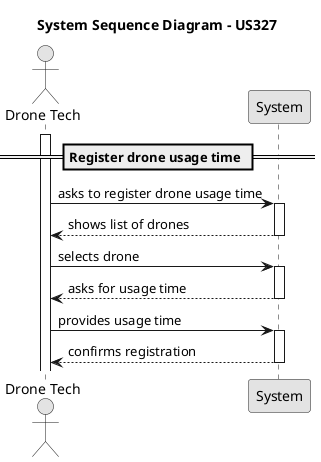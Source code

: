 @startuml
skinparam monochrome true
skinparam packageStyle rectangle
skinparam shadowing false

actor "Drone Tech" as droneTech
participant "System" as system

title System Sequence Diagram - US327

== Register drone usage time ==
activate droneTech

droneTech -> system : asks to register drone usage time
activate system

system --> droneTech : shows list of drones
deactivate system
droneTech -> system : selects drone
activate system
system --> droneTech : asks for usage time
deactivate system
droneTech -> system : provides usage time
activate system
system --> droneTech : confirms registration
deactivate system



@enduml
